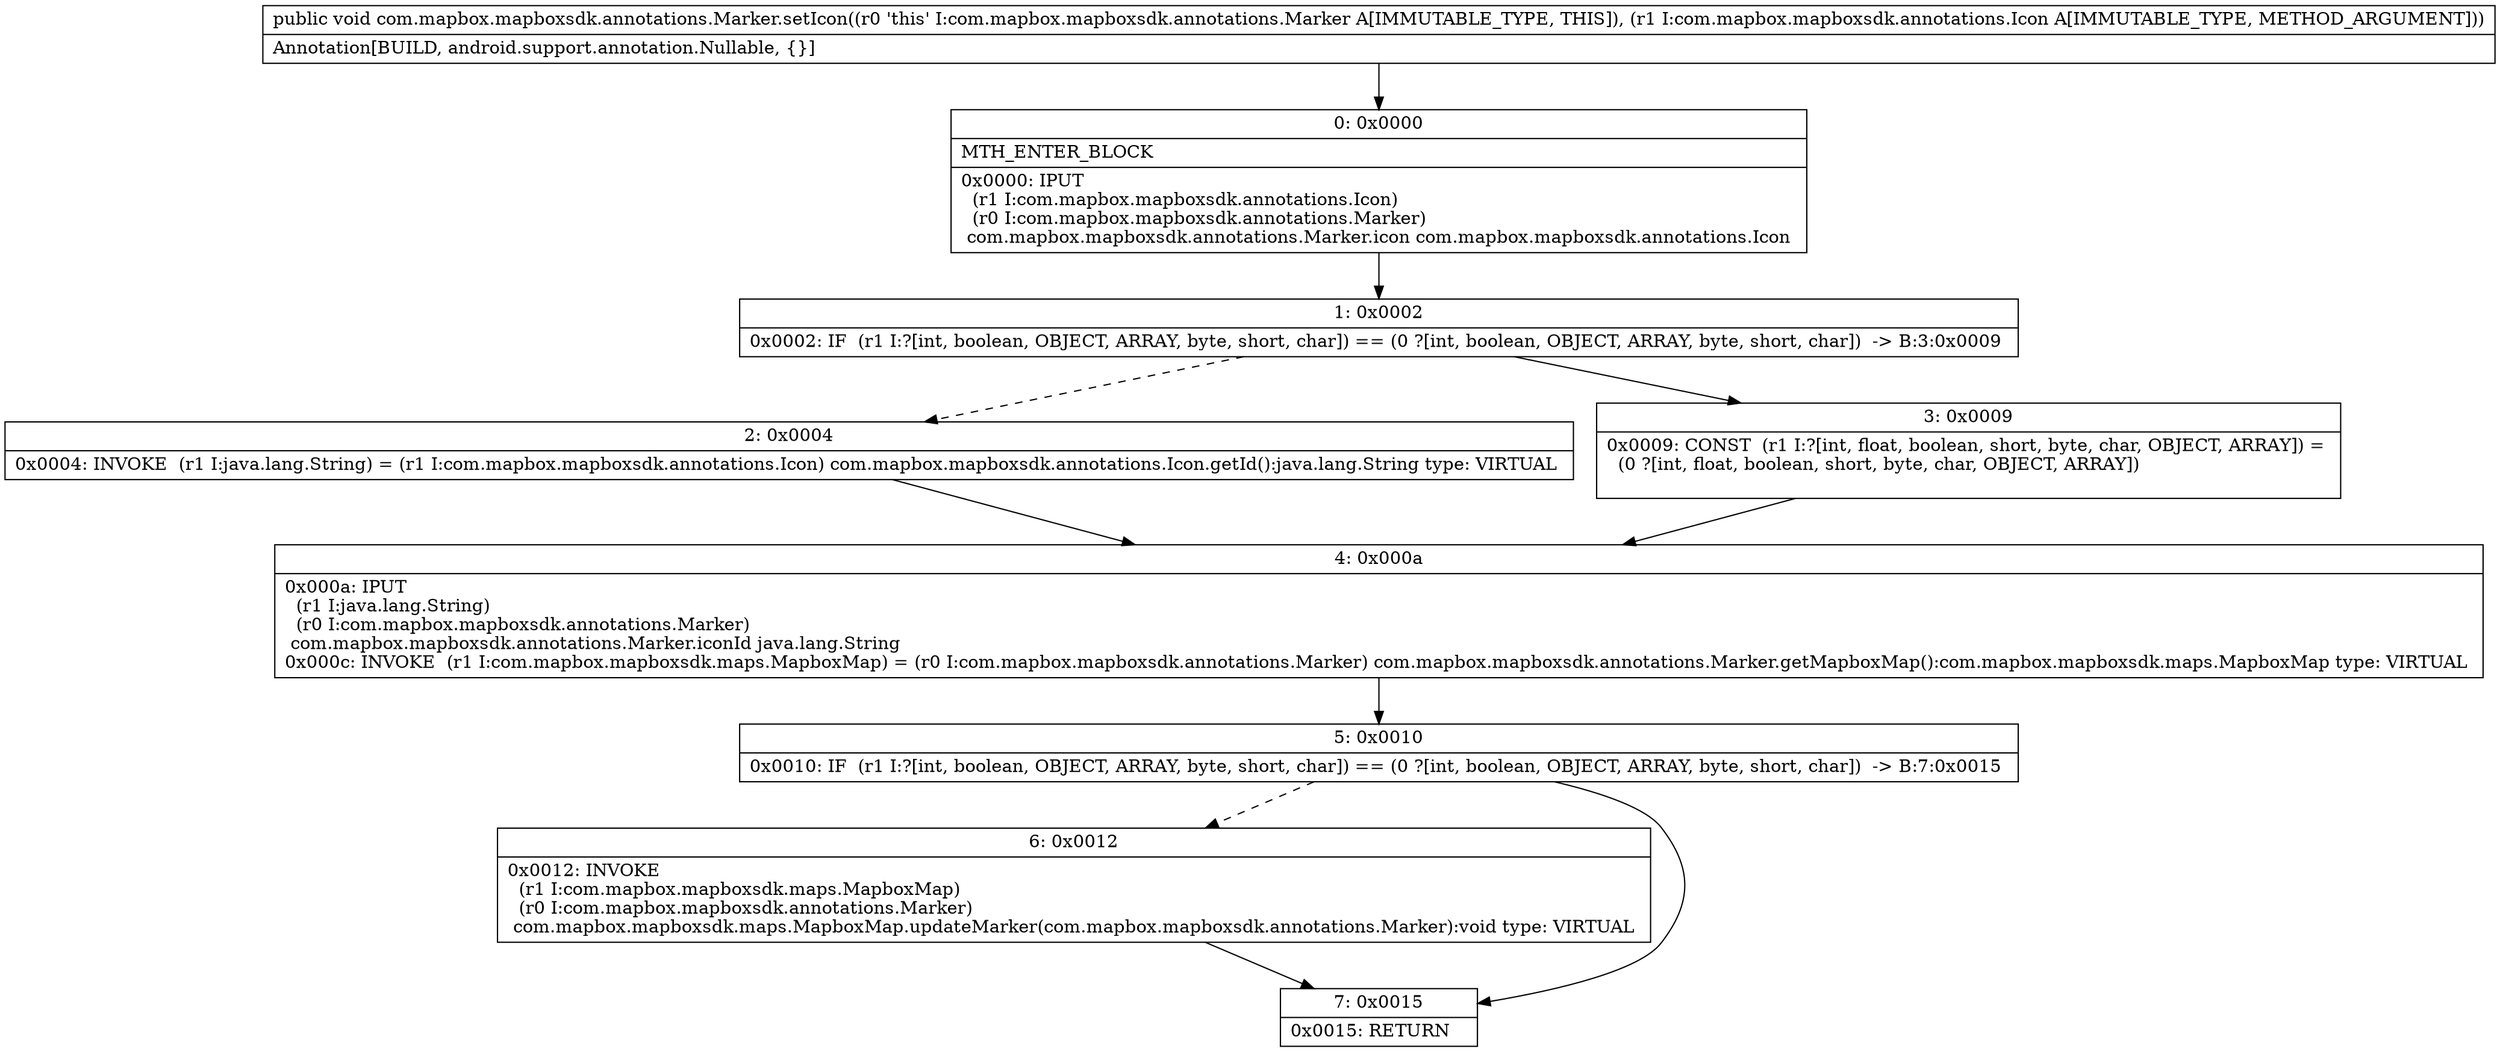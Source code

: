 digraph "CFG forcom.mapbox.mapboxsdk.annotations.Marker.setIcon(Lcom\/mapbox\/mapboxsdk\/annotations\/Icon;)V" {
Node_0 [shape=record,label="{0\:\ 0x0000|MTH_ENTER_BLOCK\l|0x0000: IPUT  \l  (r1 I:com.mapbox.mapboxsdk.annotations.Icon)\l  (r0 I:com.mapbox.mapboxsdk.annotations.Marker)\l com.mapbox.mapboxsdk.annotations.Marker.icon com.mapbox.mapboxsdk.annotations.Icon \l}"];
Node_1 [shape=record,label="{1\:\ 0x0002|0x0002: IF  (r1 I:?[int, boolean, OBJECT, ARRAY, byte, short, char]) == (0 ?[int, boolean, OBJECT, ARRAY, byte, short, char])  \-\> B:3:0x0009 \l}"];
Node_2 [shape=record,label="{2\:\ 0x0004|0x0004: INVOKE  (r1 I:java.lang.String) = (r1 I:com.mapbox.mapboxsdk.annotations.Icon) com.mapbox.mapboxsdk.annotations.Icon.getId():java.lang.String type: VIRTUAL \l}"];
Node_3 [shape=record,label="{3\:\ 0x0009|0x0009: CONST  (r1 I:?[int, float, boolean, short, byte, char, OBJECT, ARRAY]) = \l  (0 ?[int, float, boolean, short, byte, char, OBJECT, ARRAY])\l \l}"];
Node_4 [shape=record,label="{4\:\ 0x000a|0x000a: IPUT  \l  (r1 I:java.lang.String)\l  (r0 I:com.mapbox.mapboxsdk.annotations.Marker)\l com.mapbox.mapboxsdk.annotations.Marker.iconId java.lang.String \l0x000c: INVOKE  (r1 I:com.mapbox.mapboxsdk.maps.MapboxMap) = (r0 I:com.mapbox.mapboxsdk.annotations.Marker) com.mapbox.mapboxsdk.annotations.Marker.getMapboxMap():com.mapbox.mapboxsdk.maps.MapboxMap type: VIRTUAL \l}"];
Node_5 [shape=record,label="{5\:\ 0x0010|0x0010: IF  (r1 I:?[int, boolean, OBJECT, ARRAY, byte, short, char]) == (0 ?[int, boolean, OBJECT, ARRAY, byte, short, char])  \-\> B:7:0x0015 \l}"];
Node_6 [shape=record,label="{6\:\ 0x0012|0x0012: INVOKE  \l  (r1 I:com.mapbox.mapboxsdk.maps.MapboxMap)\l  (r0 I:com.mapbox.mapboxsdk.annotations.Marker)\l com.mapbox.mapboxsdk.maps.MapboxMap.updateMarker(com.mapbox.mapboxsdk.annotations.Marker):void type: VIRTUAL \l}"];
Node_7 [shape=record,label="{7\:\ 0x0015|0x0015: RETURN   \l}"];
MethodNode[shape=record,label="{public void com.mapbox.mapboxsdk.annotations.Marker.setIcon((r0 'this' I:com.mapbox.mapboxsdk.annotations.Marker A[IMMUTABLE_TYPE, THIS]), (r1 I:com.mapbox.mapboxsdk.annotations.Icon A[IMMUTABLE_TYPE, METHOD_ARGUMENT]))  | Annotation[BUILD, android.support.annotation.Nullable, \{\}]\l}"];
MethodNode -> Node_0;
Node_0 -> Node_1;
Node_1 -> Node_2[style=dashed];
Node_1 -> Node_3;
Node_2 -> Node_4;
Node_3 -> Node_4;
Node_4 -> Node_5;
Node_5 -> Node_6[style=dashed];
Node_5 -> Node_7;
Node_6 -> Node_7;
}

